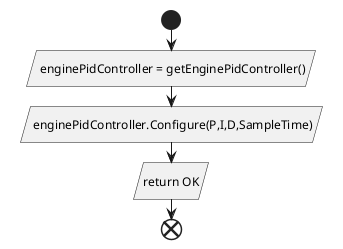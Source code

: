 @startuml

start
: enginePidController = getEnginePidController()/
: enginePidController.Configure(P,I,D,SampleTime)/
:return OK/
end
@enduml